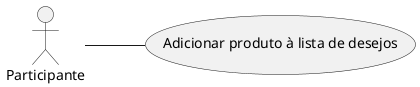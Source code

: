 @startuml
left to right direction

actor "Participante" as Usuario

usecase "Adicionar produto à lista de desejos" as UC2

Usuario -- UC2

@enduml